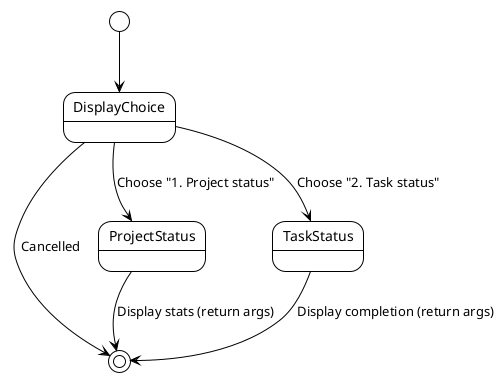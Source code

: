@startuml Status Command State Diagram
!theme plain

[*] --> DisplayChoice
DisplayChoice --> [*] : Cancelled
DisplayChoice --> ProjectStatus : Choose "1. Project status"
DisplayChoice --> TaskStatus : Choose "2. Task status"

ProjectStatus --> [*] : Display stats (return args)
TaskStatus --> [*] : Display completion (return args)
@enduml